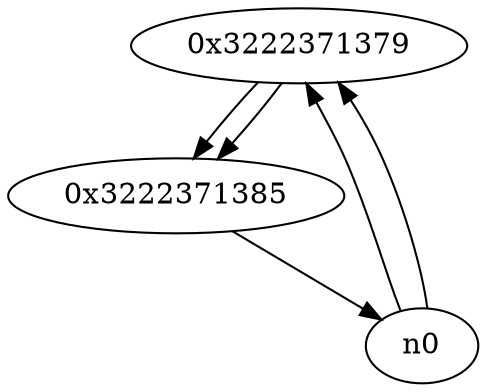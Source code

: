 digraph G{
/* nodes */
  n1 [label="0x3222371379"]
  n2 [label="0x3222371385"]
/* edges */
n1 -> n2;
n0 -> n1;
n0 -> n1;
n2 -> n0;
n1 -> n2;
}
